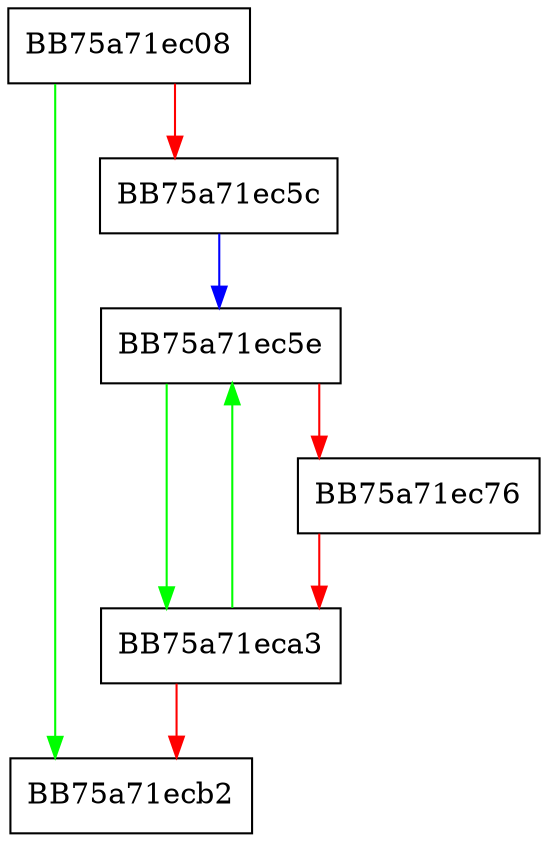 digraph BuildIgnoreThreatNotFoundCache {
  node [shape="box"];
  graph [splines=ortho];
  BB75a71ec08 -> BB75a71ecb2 [color="green"];
  BB75a71ec08 -> BB75a71ec5c [color="red"];
  BB75a71ec5c -> BB75a71ec5e [color="blue"];
  BB75a71ec5e -> BB75a71eca3 [color="green"];
  BB75a71ec5e -> BB75a71ec76 [color="red"];
  BB75a71ec76 -> BB75a71eca3 [color="red"];
  BB75a71eca3 -> BB75a71ec5e [color="green"];
  BB75a71eca3 -> BB75a71ecb2 [color="red"];
}